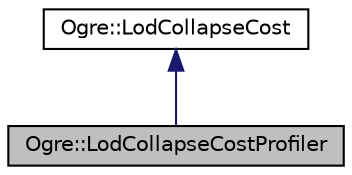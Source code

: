digraph "Ogre::LodCollapseCostProfiler"
{
  bgcolor="transparent";
  edge [fontname="Helvetica",fontsize="10",labelfontname="Helvetica",labelfontsize="10"];
  node [fontname="Helvetica",fontsize="10",shape=record];
  Node0 [label="Ogre::LodCollapseCostProfiler",height=0.2,width=0.4,color="black", fillcolor="grey75", style="filled", fontcolor="black"];
  Node1 -> Node0 [dir="back",color="midnightblue",fontsize="10",style="solid",fontname="Helvetica"];
  Node1 [label="Ogre::LodCollapseCost",height=0.2,width=0.4,color="black",URL="$class_ogre_1_1_lod_collapse_cost.html"];
}
